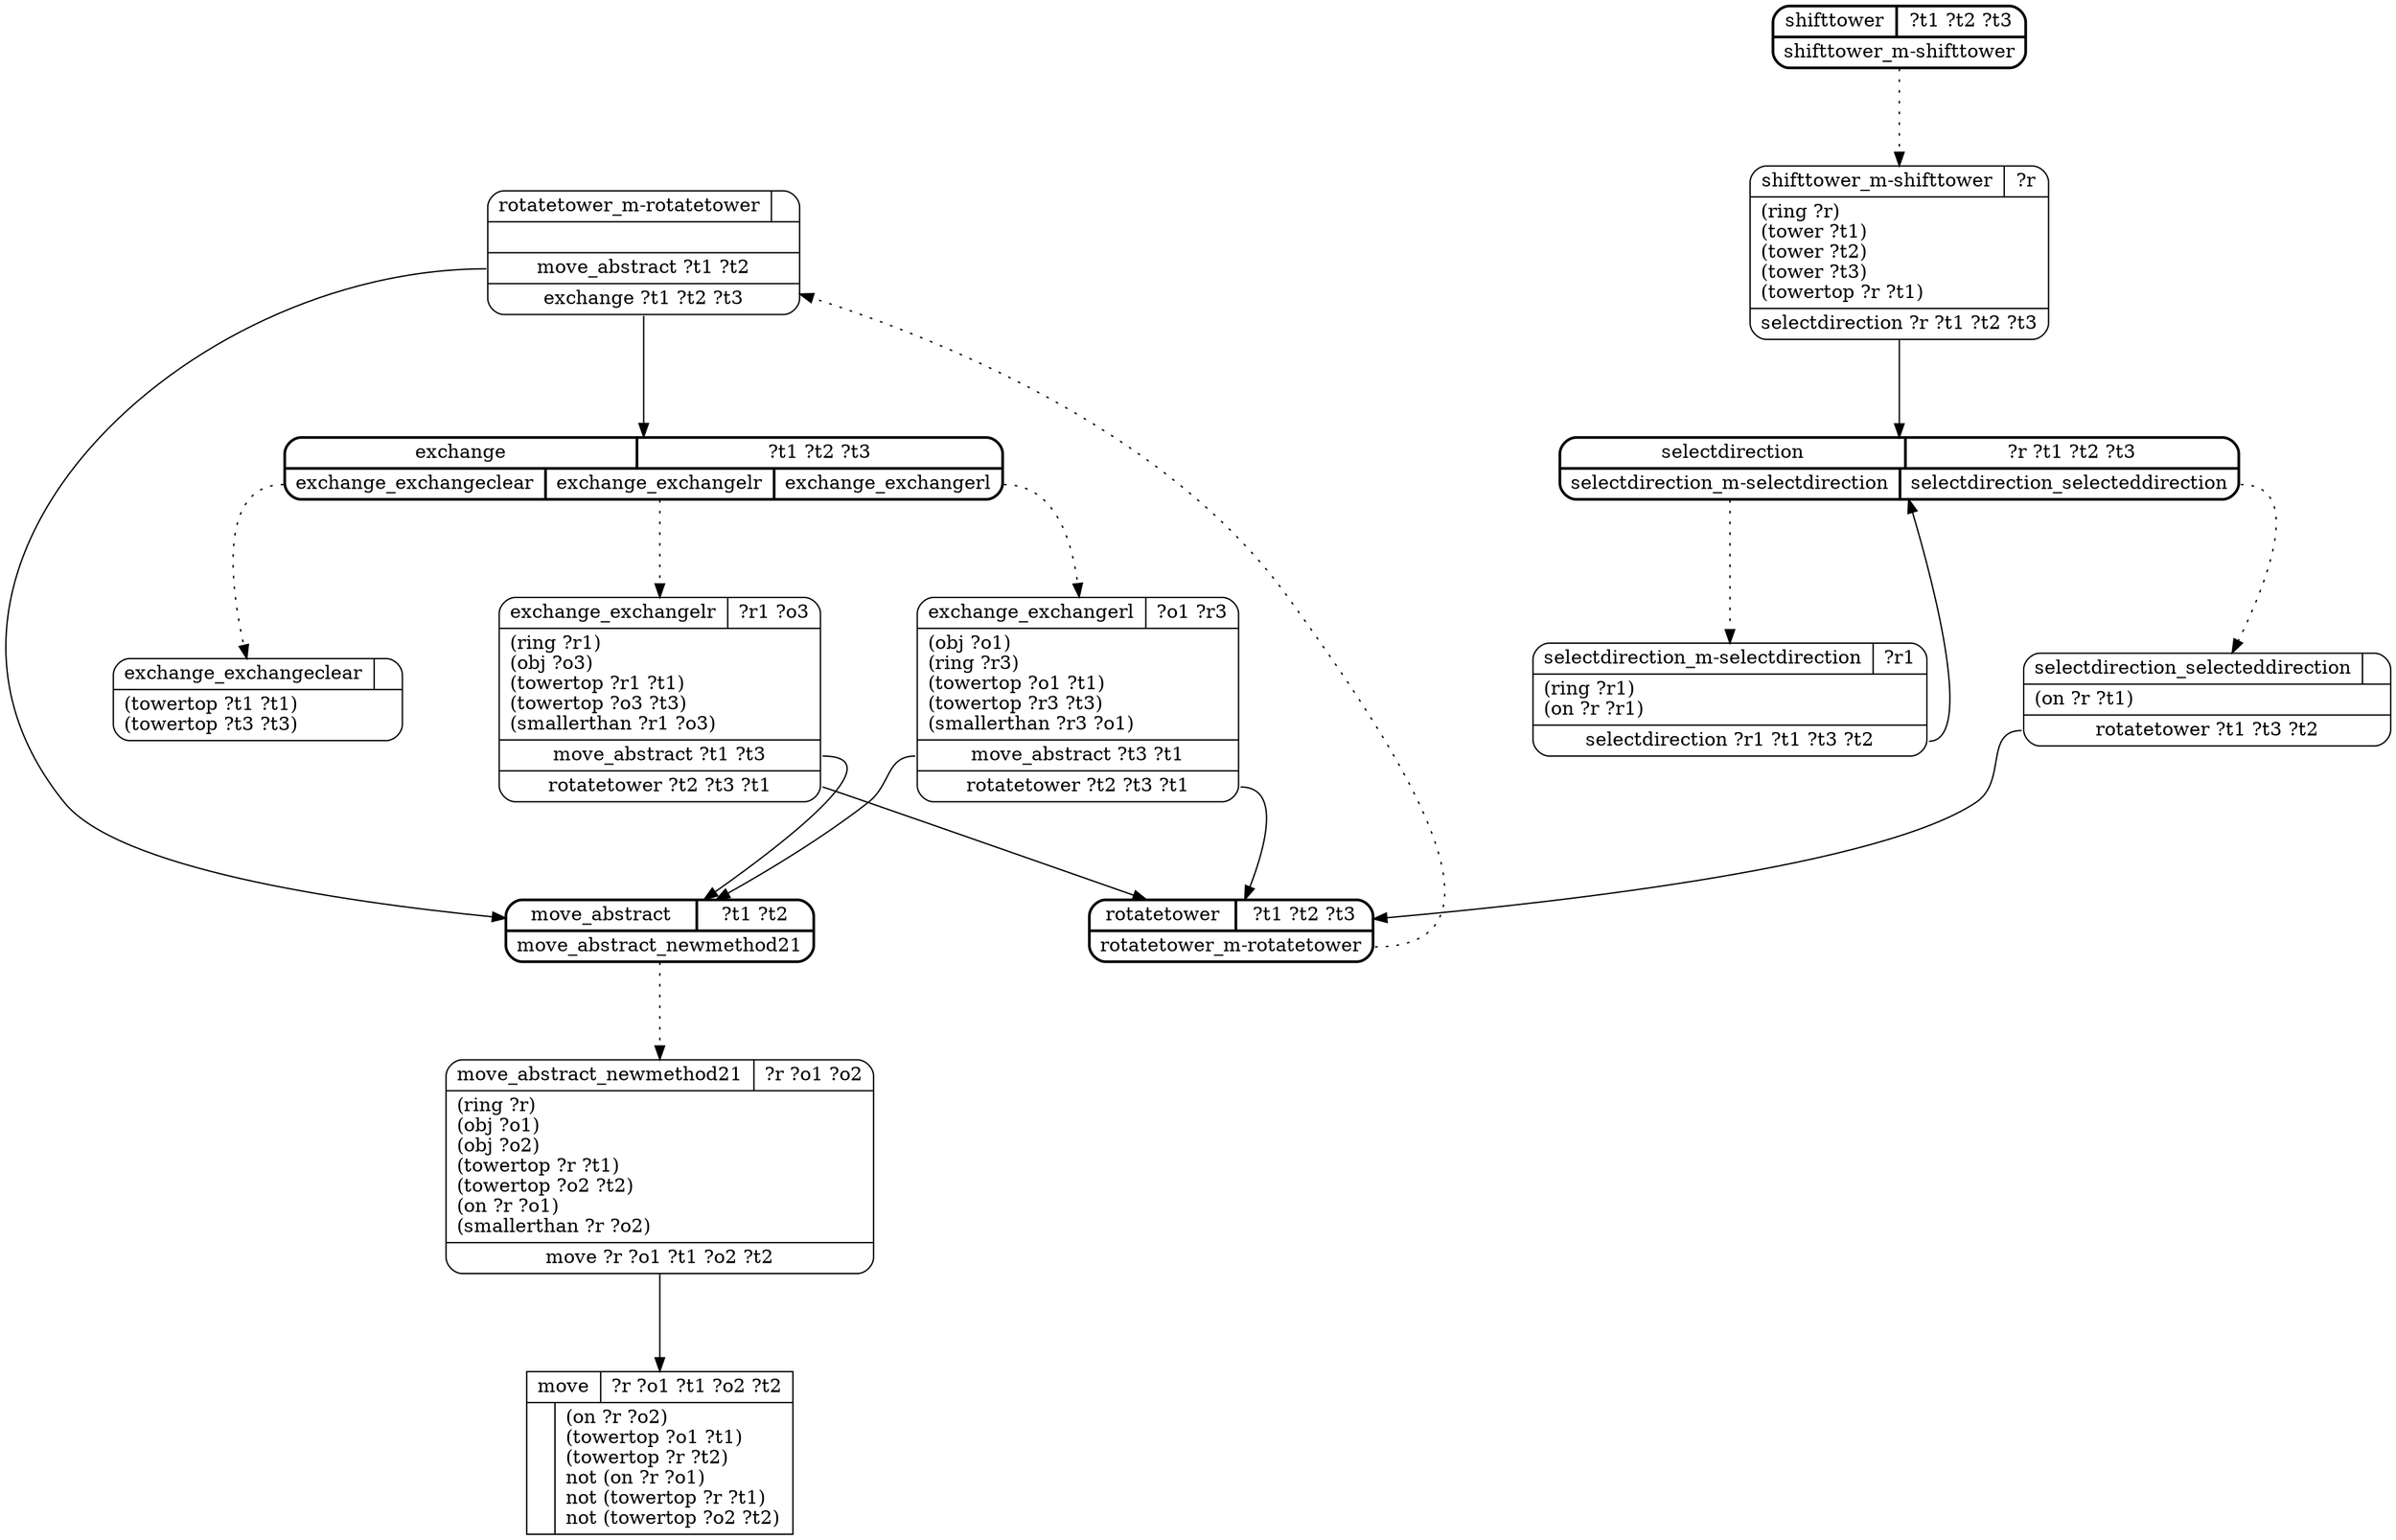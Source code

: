 // Generated by Hype
digraph "towers" {
  nodesep=1
  ranksep=1
  // Operators
  node [shape=record]
  "move" [
    label="{{\N|?r ?o1 ?t1 ?o2 ?t2}|{|(on ?r ?o2)\l(towertop ?o1 ?t1)\l(towertop ?r ?t2)\lnot (on ?r ?o1)\lnot (towertop ?r ?t1)\lnot (towertop ?o2 ?t2)\l}}"
  ]
  // Methods
  node [shape=Mrecord]
  "shifttower" [
    style=bold
    label="{{\N|?t1 ?t2 ?t3}|{<0>shifttower_m-shifttower}}"
  ]
  "shifttower_m-shifttower" [
    label="{{\N|?r}|(ring ?r)\l(tower ?t1)\l(tower ?t2)\l(tower ?t3)\l(towertop ?r ?t1)\l|<0>selectdirection ?r ?t1 ?t2 ?t3}"
  ]
  "shifttower":0 -> "shifttower_m-shifttower" [style=dotted]
  "shifttower_m-shifttower":0 -> "selectdirection"
  "selectdirection" [
    style=bold
    label="{{\N|?r ?t1 ?t2 ?t3}|{<0>selectdirection_m-selectdirection|<1>selectdirection_selecteddirection}}"
  ]
  "selectdirection_m-selectdirection" [
    label="{{\N|?r1}|(ring ?r1)\l(on ?r ?r1)\l|<0>selectdirection ?r1 ?t1 ?t3 ?t2}"
  ]
  "selectdirection":0 -> "selectdirection_m-selectdirection" [style=dotted]
  "selectdirection_m-selectdirection":0 -> "selectdirection"
  "selectdirection_selecteddirection" [
    label="{{\N|}|(on ?r ?t1)\l|<0>rotatetower ?t1 ?t3 ?t2}"
  ]
  "selectdirection":1 -> "selectdirection_selecteddirection" [style=dotted]
  "selectdirection_selecteddirection":0 -> "rotatetower"
  "rotatetower" [
    style=bold
    label="{{\N|?t1 ?t2 ?t3}|{<0>rotatetower_m-rotatetower}}"
  ]
  "rotatetower_m-rotatetower" [
    label="{{\N|}||<0>move_abstract ?t1 ?t2|<1>exchange ?t1 ?t2 ?t3}"
  ]
  "rotatetower":0 -> "rotatetower_m-rotatetower" [style=dotted]
  "rotatetower_m-rotatetower":0 -> "move_abstract"
  "rotatetower_m-rotatetower":1 -> "exchange"
  "exchange" [
    style=bold
    label="{{\N|?t1 ?t2 ?t3}|{<0>exchange_exchangeclear|<1>exchange_exchangelr|<2>exchange_exchangerl}}"
  ]
  "exchange_exchangeclear" [
    label="{{\N|}|(towertop ?t1 ?t1)\l(towertop ?t3 ?t3)\l}"
  ]
  "exchange":0 -> "exchange_exchangeclear" [style=dotted]
  "exchange_exchangelr" [
    label="{{\N|?r1 ?o3}|(ring ?r1)\l(obj ?o3)\l(towertop ?r1 ?t1)\l(towertop ?o3 ?t3)\l(smallerthan ?r1 ?o3)\l|<0>move_abstract ?t1 ?t3|<1>rotatetower ?t2 ?t3 ?t1}"
  ]
  "exchange":1 -> "exchange_exchangelr" [style=dotted]
  "exchange_exchangelr":0 -> "move_abstract"
  "exchange_exchangelr":1 -> "rotatetower"
  "exchange_exchangerl" [
    label="{{\N|?o1 ?r3}|(obj ?o1)\l(ring ?r3)\l(towertop ?o1 ?t1)\l(towertop ?r3 ?t3)\l(smallerthan ?r3 ?o1)\l|<0>move_abstract ?t3 ?t1|<1>rotatetower ?t2 ?t3 ?t1}"
  ]
  "exchange":2 -> "exchange_exchangerl" [style=dotted]
  "exchange_exchangerl":0 -> "move_abstract"
  "exchange_exchangerl":1 -> "rotatetower"
  "move_abstract" [
    style=bold
    label="{{\N|?t1 ?t2}|{<0>move_abstract_newmethod21}}"
  ]
  "move_abstract_newmethod21" [
    label="{{\N|?r ?o1 ?o2}|(ring ?r)\l(obj ?o1)\l(obj ?o2)\l(towertop ?r ?t1)\l(towertop ?o2 ?t2)\l(on ?r ?o1)\l(smallerthan ?r ?o2)\l|<0>move ?r ?o1 ?t1 ?o2 ?t2}"
  ]
  "move_abstract":0 -> "move_abstract_newmethod21" [style=dotted]
  "move_abstract_newmethod21":0 -> "move"
}